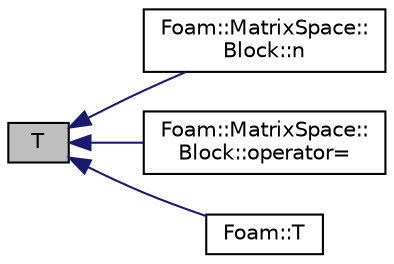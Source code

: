 digraph "T"
{
  bgcolor="transparent";
  edge [fontname="Helvetica",fontsize="10",labelfontname="Helvetica",labelfontsize="10"];
  node [fontname="Helvetica",fontsize="10",shape=record];
  rankdir="LR";
  Node1 [label="T",height=0.2,width=0.4,color="black", fillcolor="grey75", style="filled", fontcolor="black"];
  Node1 -> Node2 [dir="back",color="midnightblue",fontsize="10",style="solid",fontname="Helvetica"];
  Node2 [label="Foam::MatrixSpace::\lBlock::n",height=0.2,width=0.4,color="black",URL="$a00138.html#a4fc34aace053a3fa25b880653b83fafa",tooltip="Return the number of columns in the block. "];
  Node1 -> Node3 [dir="back",color="midnightblue",fontsize="10",style="solid",fontname="Helvetica"];
  Node3 [label="Foam::MatrixSpace::\lBlock::operator=",height=0.2,width=0.4,color="black",URL="$a00138.html#a25ee2b0798390c0449d4c751c83b3f91",tooltip="Assignment to a column vector. "];
  Node1 -> Node4 [dir="back",color="midnightblue",fontsize="10",style="solid",fontname="Helvetica"];
  Node4 [label="Foam::T",height=0.2,width=0.4,color="black",URL="$a10887.html#a21fa27b6837d400112deabd7629e1460"];
}
